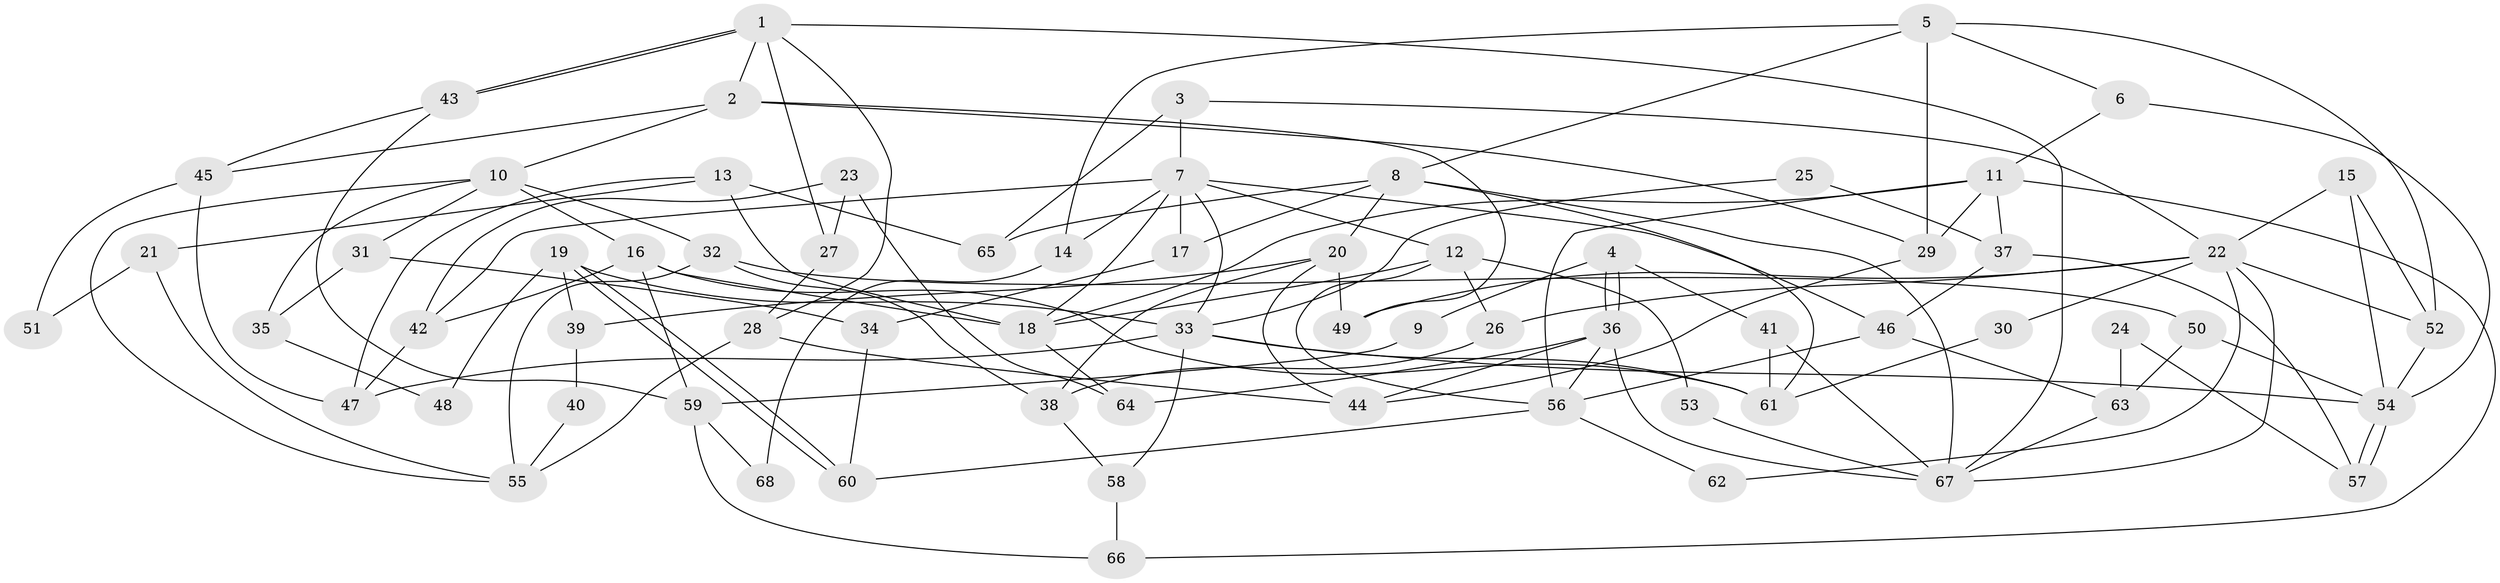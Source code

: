 // coarse degree distribution, {5: 0.14634146341463414, 7: 0.07317073170731707, 3: 0.21951219512195122, 6: 0.12195121951219512, 11: 0.04878048780487805, 8: 0.0975609756097561, 2: 0.14634146341463414, 4: 0.14634146341463414}
// Generated by graph-tools (version 1.1) at 2025/41/03/06/25 10:41:59]
// undirected, 68 vertices, 136 edges
graph export_dot {
graph [start="1"]
  node [color=gray90,style=filled];
  1;
  2;
  3;
  4;
  5;
  6;
  7;
  8;
  9;
  10;
  11;
  12;
  13;
  14;
  15;
  16;
  17;
  18;
  19;
  20;
  21;
  22;
  23;
  24;
  25;
  26;
  27;
  28;
  29;
  30;
  31;
  32;
  33;
  34;
  35;
  36;
  37;
  38;
  39;
  40;
  41;
  42;
  43;
  44;
  45;
  46;
  47;
  48;
  49;
  50;
  51;
  52;
  53;
  54;
  55;
  56;
  57;
  58;
  59;
  60;
  61;
  62;
  63;
  64;
  65;
  66;
  67;
  68;
  1 -- 43;
  1 -- 43;
  1 -- 27;
  1 -- 2;
  1 -- 28;
  1 -- 67;
  2 -- 29;
  2 -- 10;
  2 -- 45;
  2 -- 49;
  3 -- 22;
  3 -- 7;
  3 -- 65;
  4 -- 41;
  4 -- 36;
  4 -- 36;
  4 -- 9;
  5 -- 29;
  5 -- 52;
  5 -- 6;
  5 -- 8;
  5 -- 14;
  6 -- 11;
  6 -- 54;
  7 -- 33;
  7 -- 18;
  7 -- 12;
  7 -- 14;
  7 -- 17;
  7 -- 42;
  7 -- 46;
  8 -- 20;
  8 -- 17;
  8 -- 61;
  8 -- 65;
  8 -- 67;
  9 -- 59;
  10 -- 16;
  10 -- 31;
  10 -- 32;
  10 -- 35;
  10 -- 55;
  11 -- 18;
  11 -- 56;
  11 -- 29;
  11 -- 37;
  11 -- 66;
  12 -- 26;
  12 -- 18;
  12 -- 53;
  12 -- 56;
  13 -- 18;
  13 -- 65;
  13 -- 21;
  13 -- 47;
  14 -- 68;
  15 -- 54;
  15 -- 22;
  15 -- 52;
  16 -- 59;
  16 -- 42;
  16 -- 18;
  16 -- 61;
  17 -- 34;
  18 -- 64;
  19 -- 33;
  19 -- 60;
  19 -- 60;
  19 -- 39;
  19 -- 48;
  20 -- 44;
  20 -- 49;
  20 -- 38;
  20 -- 39;
  21 -- 55;
  21 -- 51;
  22 -- 67;
  22 -- 52;
  22 -- 26;
  22 -- 30;
  22 -- 49;
  22 -- 62;
  23 -- 42;
  23 -- 64;
  23 -- 27;
  24 -- 57;
  24 -- 63;
  25 -- 33;
  25 -- 37;
  26 -- 38;
  27 -- 28;
  28 -- 55;
  28 -- 44;
  29 -- 44;
  30 -- 61;
  31 -- 34;
  31 -- 35;
  32 -- 50;
  32 -- 38;
  32 -- 55;
  33 -- 61;
  33 -- 54;
  33 -- 47;
  33 -- 58;
  34 -- 60;
  35 -- 48;
  36 -- 67;
  36 -- 44;
  36 -- 56;
  36 -- 64;
  37 -- 46;
  37 -- 57;
  38 -- 58;
  39 -- 40;
  40 -- 55;
  41 -- 67;
  41 -- 61;
  42 -- 47;
  43 -- 45;
  43 -- 59;
  45 -- 47;
  45 -- 51;
  46 -- 56;
  46 -- 63;
  50 -- 63;
  50 -- 54;
  52 -- 54;
  53 -- 67;
  54 -- 57;
  54 -- 57;
  56 -- 60;
  56 -- 62;
  58 -- 66;
  59 -- 66;
  59 -- 68;
  63 -- 67;
}

